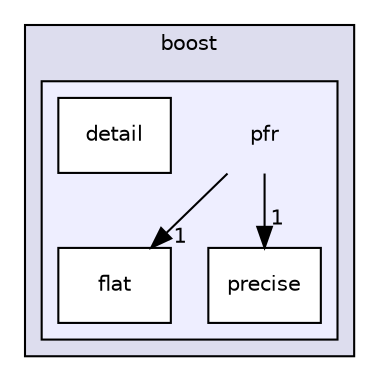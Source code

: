 digraph "externals/magic_get/include/boost/pfr" {
  compound=true
  node [ fontsize="10", fontname="Helvetica"];
  edge [ labelfontsize="10", labelfontname="Helvetica"];
  subgraph clusterdir_de25ad4a0b7d9ab98f5c86ba4a4af38a {
    graph [ bgcolor="#ddddee", pencolor="black", label="boost" fontname="Helvetica", fontsize="10", URL="dir_de25ad4a0b7d9ab98f5c86ba4a4af38a.html"]
  subgraph clusterdir_5ae8d34c906bd67d35331faae8cf1318 {
    graph [ bgcolor="#eeeeff", pencolor="black", label="" URL="dir_5ae8d34c906bd67d35331faae8cf1318.html"];
    dir_5ae8d34c906bd67d35331faae8cf1318 [shape=plaintext label="pfr"];
    dir_13cdaf6b61d44c9ed6482cf8540df985 [shape=box label="detail" color="black" fillcolor="white" style="filled" URL="dir_13cdaf6b61d44c9ed6482cf8540df985.html"];
    dir_974ea3d35ca58dfee8dc40aa587a61c6 [shape=box label="flat" color="black" fillcolor="white" style="filled" URL="dir_974ea3d35ca58dfee8dc40aa587a61c6.html"];
    dir_a1a271814300b823f4bcb1e80d40fde8 [shape=box label="precise" color="black" fillcolor="white" style="filled" URL="dir_a1a271814300b823f4bcb1e80d40fde8.html"];
  }
  }
  dir_5ae8d34c906bd67d35331faae8cf1318->dir_974ea3d35ca58dfee8dc40aa587a61c6 [headlabel="1", labeldistance=1.5 headhref="dir_001663_001667.html"];
  dir_5ae8d34c906bd67d35331faae8cf1318->dir_a1a271814300b823f4bcb1e80d40fde8 [headlabel="1", labeldistance=1.5 headhref="dir_001663_001668.html"];
}
